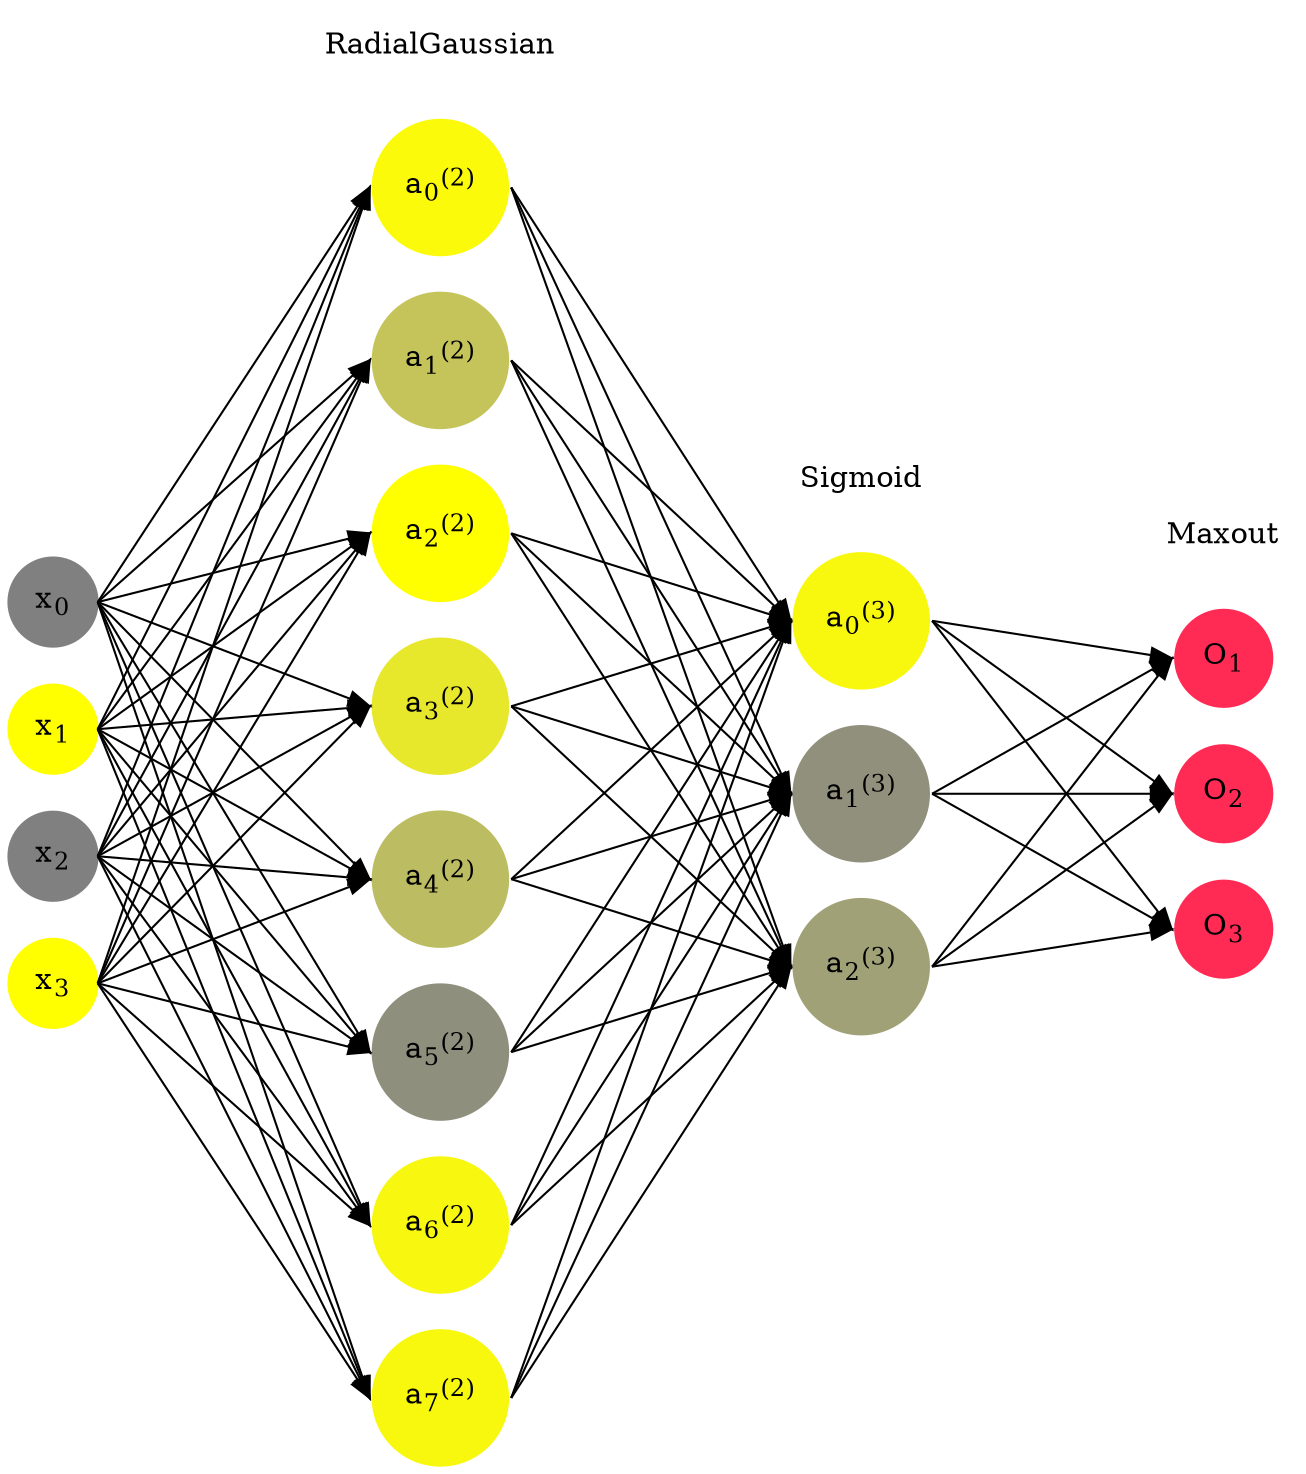digraph G {
	rankdir = LR;
	splines=false;
	edge[style=invis];
	ranksep= 1.4;
	{
	node [shape=circle, color="0.1667, 0.0, 0.5", style=filled, fillcolor="0.1667, 0.0, 0.5"];
	x0 [label=<x<sub>0</sub>>];
	}
	{
	node [shape=circle, color="0.1667, 1.0, 1.0", style=filled, fillcolor="0.1667, 1.0, 1.0"];
	x1 [label=<x<sub>1</sub>>];
	}
	{
	node [shape=circle, color="0.1667, 0.0, 0.5", style=filled, fillcolor="0.1667, 0.0, 0.5"];
	x2 [label=<x<sub>2</sub>>];
	}
	{
	node [shape=circle, color="0.1667, 1.0, 1.0", style=filled, fillcolor="0.1667, 1.0, 1.0"];
	x3 [label=<x<sub>3</sub>>];
	}
	{
	node [shape=circle, color="0.1667, 0.960043, 0.980022", style=filled, fillcolor="0.1667, 0.960043, 0.980022"];
	a02 [label=<a<sub>0</sub><sup>(2)</sup>>];
	}
	{
	node [shape=circle, color="0.1667, 0.534666, 0.767333", style=filled, fillcolor="0.1667, 0.534666, 0.767333"];
	a12 [label=<a<sub>1</sub><sup>(2)</sup>>];
	}
	{
	node [shape=circle, color="0.1667, 0.999326, 0.999663", style=filled, fillcolor="0.1667, 0.999326, 0.999663"];
	a22 [label=<a<sub>2</sub><sup>(2)</sup>>];
	}
	{
	node [shape=circle, color="0.1667, 0.810487, 0.905244", style=filled, fillcolor="0.1667, 0.810487, 0.905244"];
	a32 [label=<a<sub>3</sub><sup>(2)</sup>>];
	}
	{
	node [shape=circle, color="0.1667, 0.474958, 0.737479", style=filled, fillcolor="0.1667, 0.474958, 0.737479"];
	a42 [label=<a<sub>4</sub><sup>(2)</sup>>];
	}
	{
	node [shape=circle, color="0.1667, 0.124334, 0.562167", style=filled, fillcolor="0.1667, 0.124334, 0.562167"];
	a52 [label=<a<sub>5</sub><sup>(2)</sup>>];
	}
	{
	node [shape=circle, color="0.1667, 0.937216, 0.968608", style=filled, fillcolor="0.1667, 0.937216, 0.968608"];
	a62 [label=<a<sub>6</sub><sup>(2)</sup>>];
	}
	{
	node [shape=circle, color="0.1667, 0.942847, 0.971424", style=filled, fillcolor="0.1667, 0.942847, 0.971424"];
	a72 [label=<a<sub>7</sub><sup>(2)</sup>>];
	}
	{
	node [shape=circle, color="0.1667, 0.939108, 0.969554", style=filled, fillcolor="0.1667, 0.939108, 0.969554"];
	a03 [label=<a<sub>0</sub><sup>(3)</sup>>];
	}
	{
	node [shape=circle, color="0.1667, 0.126742, 0.563371", style=filled, fillcolor="0.1667, 0.126742, 0.563371"];
	a13 [label=<a<sub>1</sub><sup>(3)</sup>>];
	}
	{
	node [shape=circle, color="0.1667, 0.257870, 0.628935", style=filled, fillcolor="0.1667, 0.257870, 0.628935"];
	a23 [label=<a<sub>2</sub><sup>(3)</sup>>];
	}
	{
	node [shape=circle, color="0.9667, 0.83, 1.0", style=filled, fillcolor="0.9667, 0.83, 1.0"];
	O1 [label=<O<sub>1</sub>>];
	}
	{
	node [shape=circle, color="0.9667, 0.83, 1.0", style=filled, fillcolor="0.9667, 0.83, 1.0"];
	O2 [label=<O<sub>2</sub>>];
	}
	{
	node [shape=circle, color="0.9667, 0.83, 1.0", style=filled, fillcolor="0.9667, 0.83, 1.0"];
	O3 [label=<O<sub>3</sub>>];
	}
	{
	rank=same;
	x0->x1->x2->x3;
	}
	{
	rank=same;
	a02->a12->a22->a32->a42->a52->a62->a72;
	}
	{
	rank=same;
	a03->a13->a23;
	}
	{
	rank=same;
	O1->O2->O3;
	}
	l1 [shape=plaintext,label="RadialGaussian"];
	l1->a02;
	{rank=same; l1;a02};
	l2 [shape=plaintext,label="Sigmoid"];
	l2->a03;
	{rank=same; l2;a03};
	l3 [shape=plaintext,label="Maxout"];
	l3->O1;
	{rank=same; l3;O1};
edge[style=solid, tailport=e, headport=w];
	{x0;x1;x2;x3} -> {a02;a12;a22;a32;a42;a52;a62;a72};
	{a02;a12;a22;a32;a42;a52;a62;a72} -> {a03;a13;a23};
	{a03;a13;a23} -> {O1,O2,O3};
}
